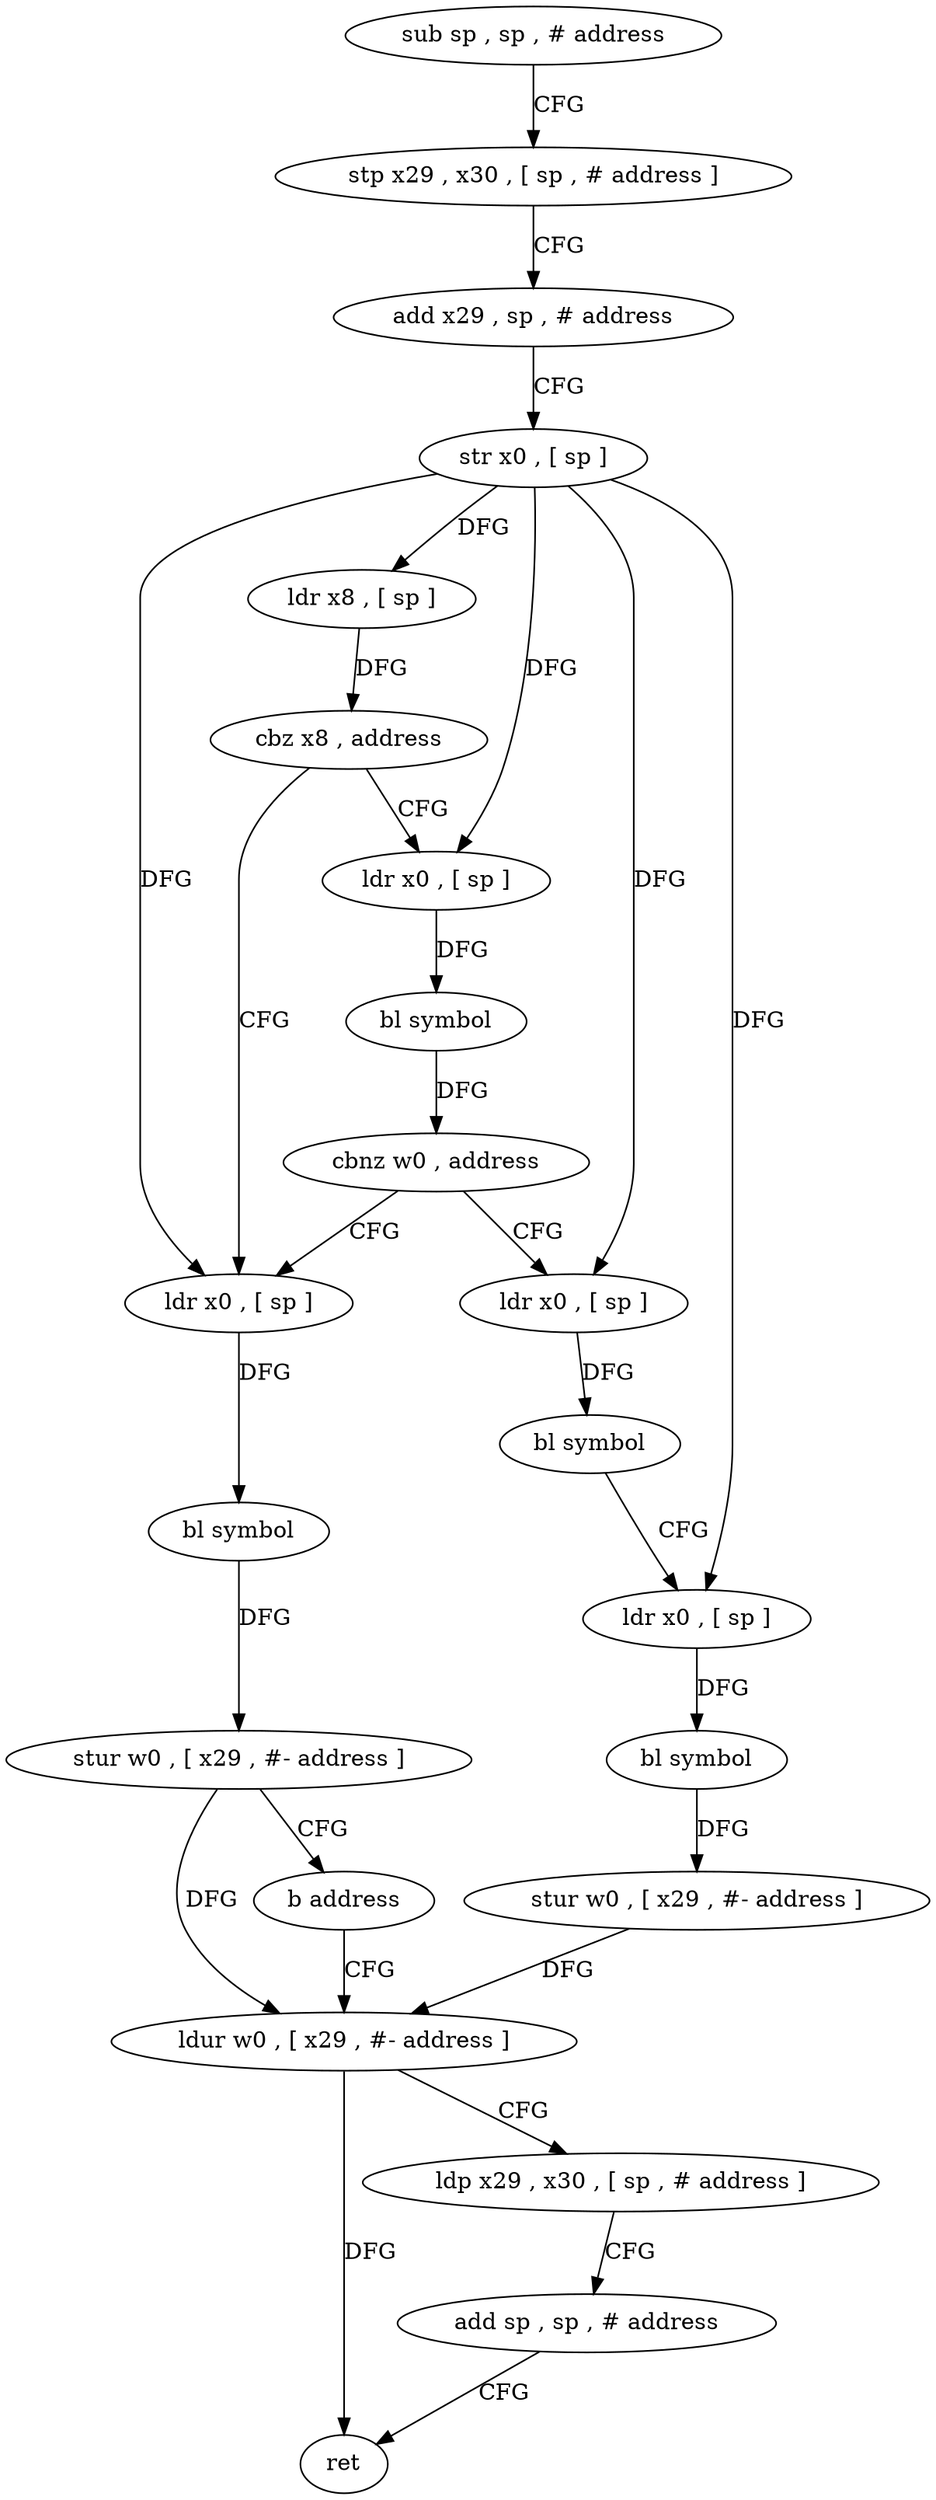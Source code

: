 digraph "func" {
"4241900" [label = "sub sp , sp , # address" ]
"4241904" [label = "stp x29 , x30 , [ sp , # address ]" ]
"4241908" [label = "add x29 , sp , # address" ]
"4241912" [label = "str x0 , [ sp ]" ]
"4241916" [label = "ldr x8 , [ sp ]" ]
"4241920" [label = "cbz x8 , address" ]
"4241936" [label = "ldr x0 , [ sp ]" ]
"4241924" [label = "ldr x0 , [ sp ]" ]
"4241940" [label = "bl symbol" ]
"4241944" [label = "stur w0 , [ x29 , #- address ]" ]
"4241948" [label = "b address" ]
"4241972" [label = "ldur w0 , [ x29 , #- address ]" ]
"4241928" [label = "bl symbol" ]
"4241932" [label = "cbnz w0 , address" ]
"4241952" [label = "ldr x0 , [ sp ]" ]
"4241976" [label = "ldp x29 , x30 , [ sp , # address ]" ]
"4241980" [label = "add sp , sp , # address" ]
"4241984" [label = "ret" ]
"4241956" [label = "bl symbol" ]
"4241960" [label = "ldr x0 , [ sp ]" ]
"4241964" [label = "bl symbol" ]
"4241968" [label = "stur w0 , [ x29 , #- address ]" ]
"4241900" -> "4241904" [ label = "CFG" ]
"4241904" -> "4241908" [ label = "CFG" ]
"4241908" -> "4241912" [ label = "CFG" ]
"4241912" -> "4241916" [ label = "DFG" ]
"4241912" -> "4241936" [ label = "DFG" ]
"4241912" -> "4241924" [ label = "DFG" ]
"4241912" -> "4241952" [ label = "DFG" ]
"4241912" -> "4241960" [ label = "DFG" ]
"4241916" -> "4241920" [ label = "DFG" ]
"4241920" -> "4241936" [ label = "CFG" ]
"4241920" -> "4241924" [ label = "CFG" ]
"4241936" -> "4241940" [ label = "DFG" ]
"4241924" -> "4241928" [ label = "DFG" ]
"4241940" -> "4241944" [ label = "DFG" ]
"4241944" -> "4241948" [ label = "CFG" ]
"4241944" -> "4241972" [ label = "DFG" ]
"4241948" -> "4241972" [ label = "CFG" ]
"4241972" -> "4241976" [ label = "CFG" ]
"4241972" -> "4241984" [ label = "DFG" ]
"4241928" -> "4241932" [ label = "DFG" ]
"4241932" -> "4241952" [ label = "CFG" ]
"4241932" -> "4241936" [ label = "CFG" ]
"4241952" -> "4241956" [ label = "DFG" ]
"4241976" -> "4241980" [ label = "CFG" ]
"4241980" -> "4241984" [ label = "CFG" ]
"4241956" -> "4241960" [ label = "CFG" ]
"4241960" -> "4241964" [ label = "DFG" ]
"4241964" -> "4241968" [ label = "DFG" ]
"4241968" -> "4241972" [ label = "DFG" ]
}
